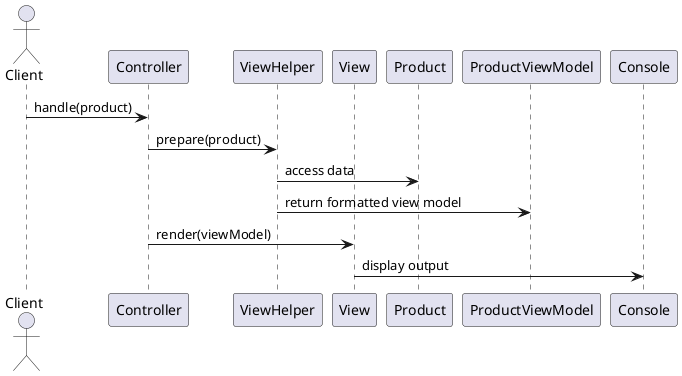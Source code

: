 @startuml
actor Client
participant Controller
participant ViewHelper
participant View
participant Product
participant ProductViewModel

Client -> Controller : handle(product)
Controller -> ViewHelper : prepare(product)
ViewHelper -> Product : access data
ViewHelper -> ProductViewModel : return formatted view model
Controller -> View : render(viewModel)
View -> Console : display output
@enduml